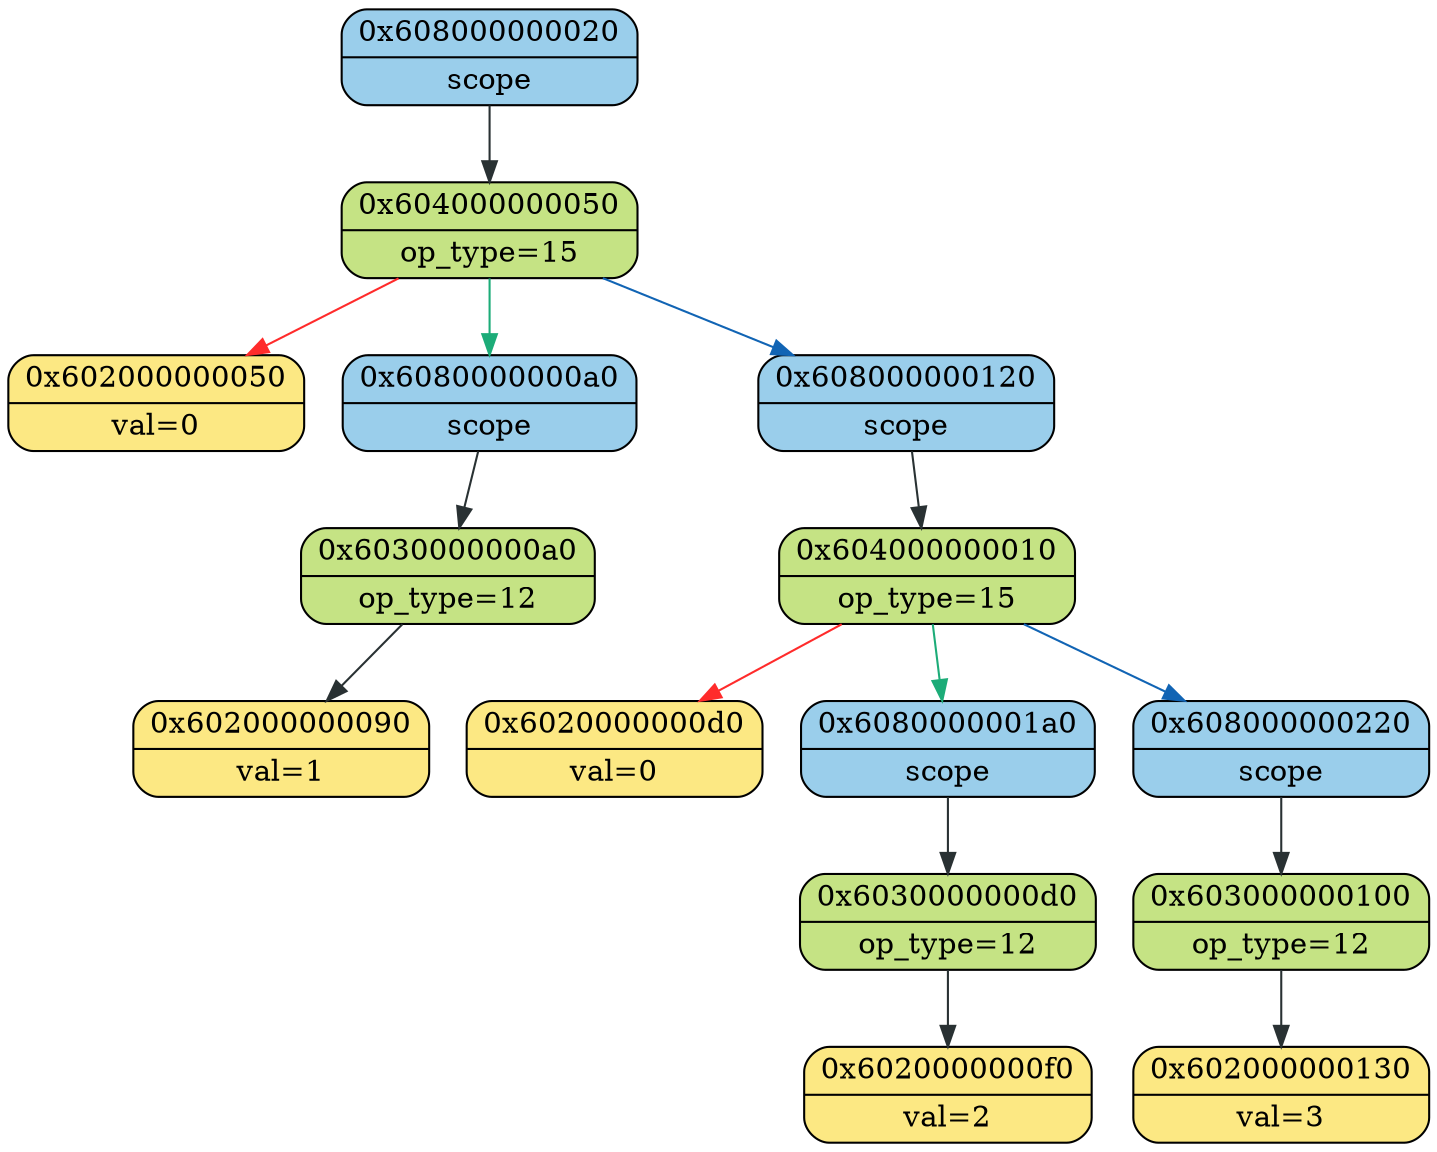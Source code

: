 digraph
{
    node_0x608000000020[shape = Mrecord, label = "{{0x608000000020} | {scope}}", style = "filled", fillcolor = "#9ACEEB"];
    node_0x604000000050[shape = Mrecord, label = "{{0x604000000050} | {op_type=15}}", style = "filled", fillcolor = "#C5E384"];
    node_0x602000000050[shape = Mrecord, label = "{{0x602000000050} | {val=0}}", style = "filled", fillcolor = "#FCE883"];
    node_0x6080000000a0[shape = Mrecord, label = "{{0x6080000000a0} | {scope}}", style = "filled", fillcolor = "#9ACEEB"];
    node_0x6030000000a0[shape = Mrecord, label = "{{0x6030000000a0} | {op_type=12}}", style = "filled", fillcolor = "#C5E384"];
    node_0x602000000090[shape = Mrecord, label = "{{0x602000000090} | {val=1}}", style = "filled", fillcolor = "#FCE883"];
    node_0x6030000000a0->node_0x602000000090 [color = "#293133"];
    node_0x6080000000a0->node_0x6030000000a0 [color = "#293133"];
    node_0x608000000120[shape = Mrecord, label = "{{0x608000000120} | {scope}}", style = "filled", fillcolor = "#9ACEEB"];
    node_0x604000000010[shape = Mrecord, label = "{{0x604000000010} | {op_type=15}}", style = "filled", fillcolor = "#C5E384"];
    node_0x6020000000d0[shape = Mrecord, label = "{{0x6020000000d0} | {val=0}}", style = "filled", fillcolor = "#FCE883"];
    node_0x6080000001a0[shape = Mrecord, label = "{{0x6080000001a0} | {scope}}", style = "filled", fillcolor = "#9ACEEB"];
    node_0x6030000000d0[shape = Mrecord, label = "{{0x6030000000d0} | {op_type=12}}", style = "filled", fillcolor = "#C5E384"];
    node_0x6020000000f0[shape = Mrecord, label = "{{0x6020000000f0} | {val=2}}", style = "filled", fillcolor = "#FCE883"];
    node_0x6030000000d0->node_0x6020000000f0 [color = "#293133"];
    node_0x6080000001a0->node_0x6030000000d0 [color = "#293133"];
    node_0x608000000220[shape = Mrecord, label = "{{0x608000000220} | {scope}}", style = "filled", fillcolor = "#9ACEEB"];
    node_0x603000000100[shape = Mrecord, label = "{{0x603000000100} | {op_type=12}}", style = "filled", fillcolor = "#C5E384"];
    node_0x602000000130[shape = Mrecord, label = "{{0x602000000130} | {val=3}}", style = "filled", fillcolor = "#FCE883"];
    node_0x603000000100->node_0x602000000130 [color = "#293133"];
    node_0x608000000220->node_0x603000000100 [color = "#293133"];
    node_0x604000000010->node_0x6020000000d0 [color = "#FF2B2B"];
    node_0x604000000010->node_0x6080000001a0 [color = "#1CAC78"];
    node_0x604000000010->node_0x608000000220 [color = "#1164B4"];
    node_0x608000000120->node_0x604000000010 [color = "#293133"];
    node_0x604000000050->node_0x602000000050 [color = "#FF2B2B"];
    node_0x604000000050->node_0x6080000000a0 [color = "#1CAC78"];
    node_0x604000000050->node_0x608000000120 [color = "#1164B4"];
    node_0x608000000020->node_0x604000000050 [color = "#293133"];
}